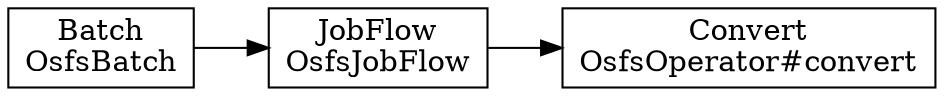 digraph {
    rankdir = LR;
    "1525ccf5-0dfe-425d-9740-d1f2c1531826" [shape=box, label="Batch\nOsfsBatch"];
    "86fad585-c2ed-427f-9fc9-8a1e8d7ad275" [shape=box, label="JobFlow\nOsfsJobFlow"];
    "18d0f9a9-bc67-4087-b005-17cc9a873d97" [shape=box, label="Convert\nOsfsOperator#convert"];
    "86fad585-c2ed-427f-9fc9-8a1e8d7ad275" -> "18d0f9a9-bc67-4087-b005-17cc9a873d97";
    "1525ccf5-0dfe-425d-9740-d1f2c1531826" -> "86fad585-c2ed-427f-9fc9-8a1e8d7ad275";
}
